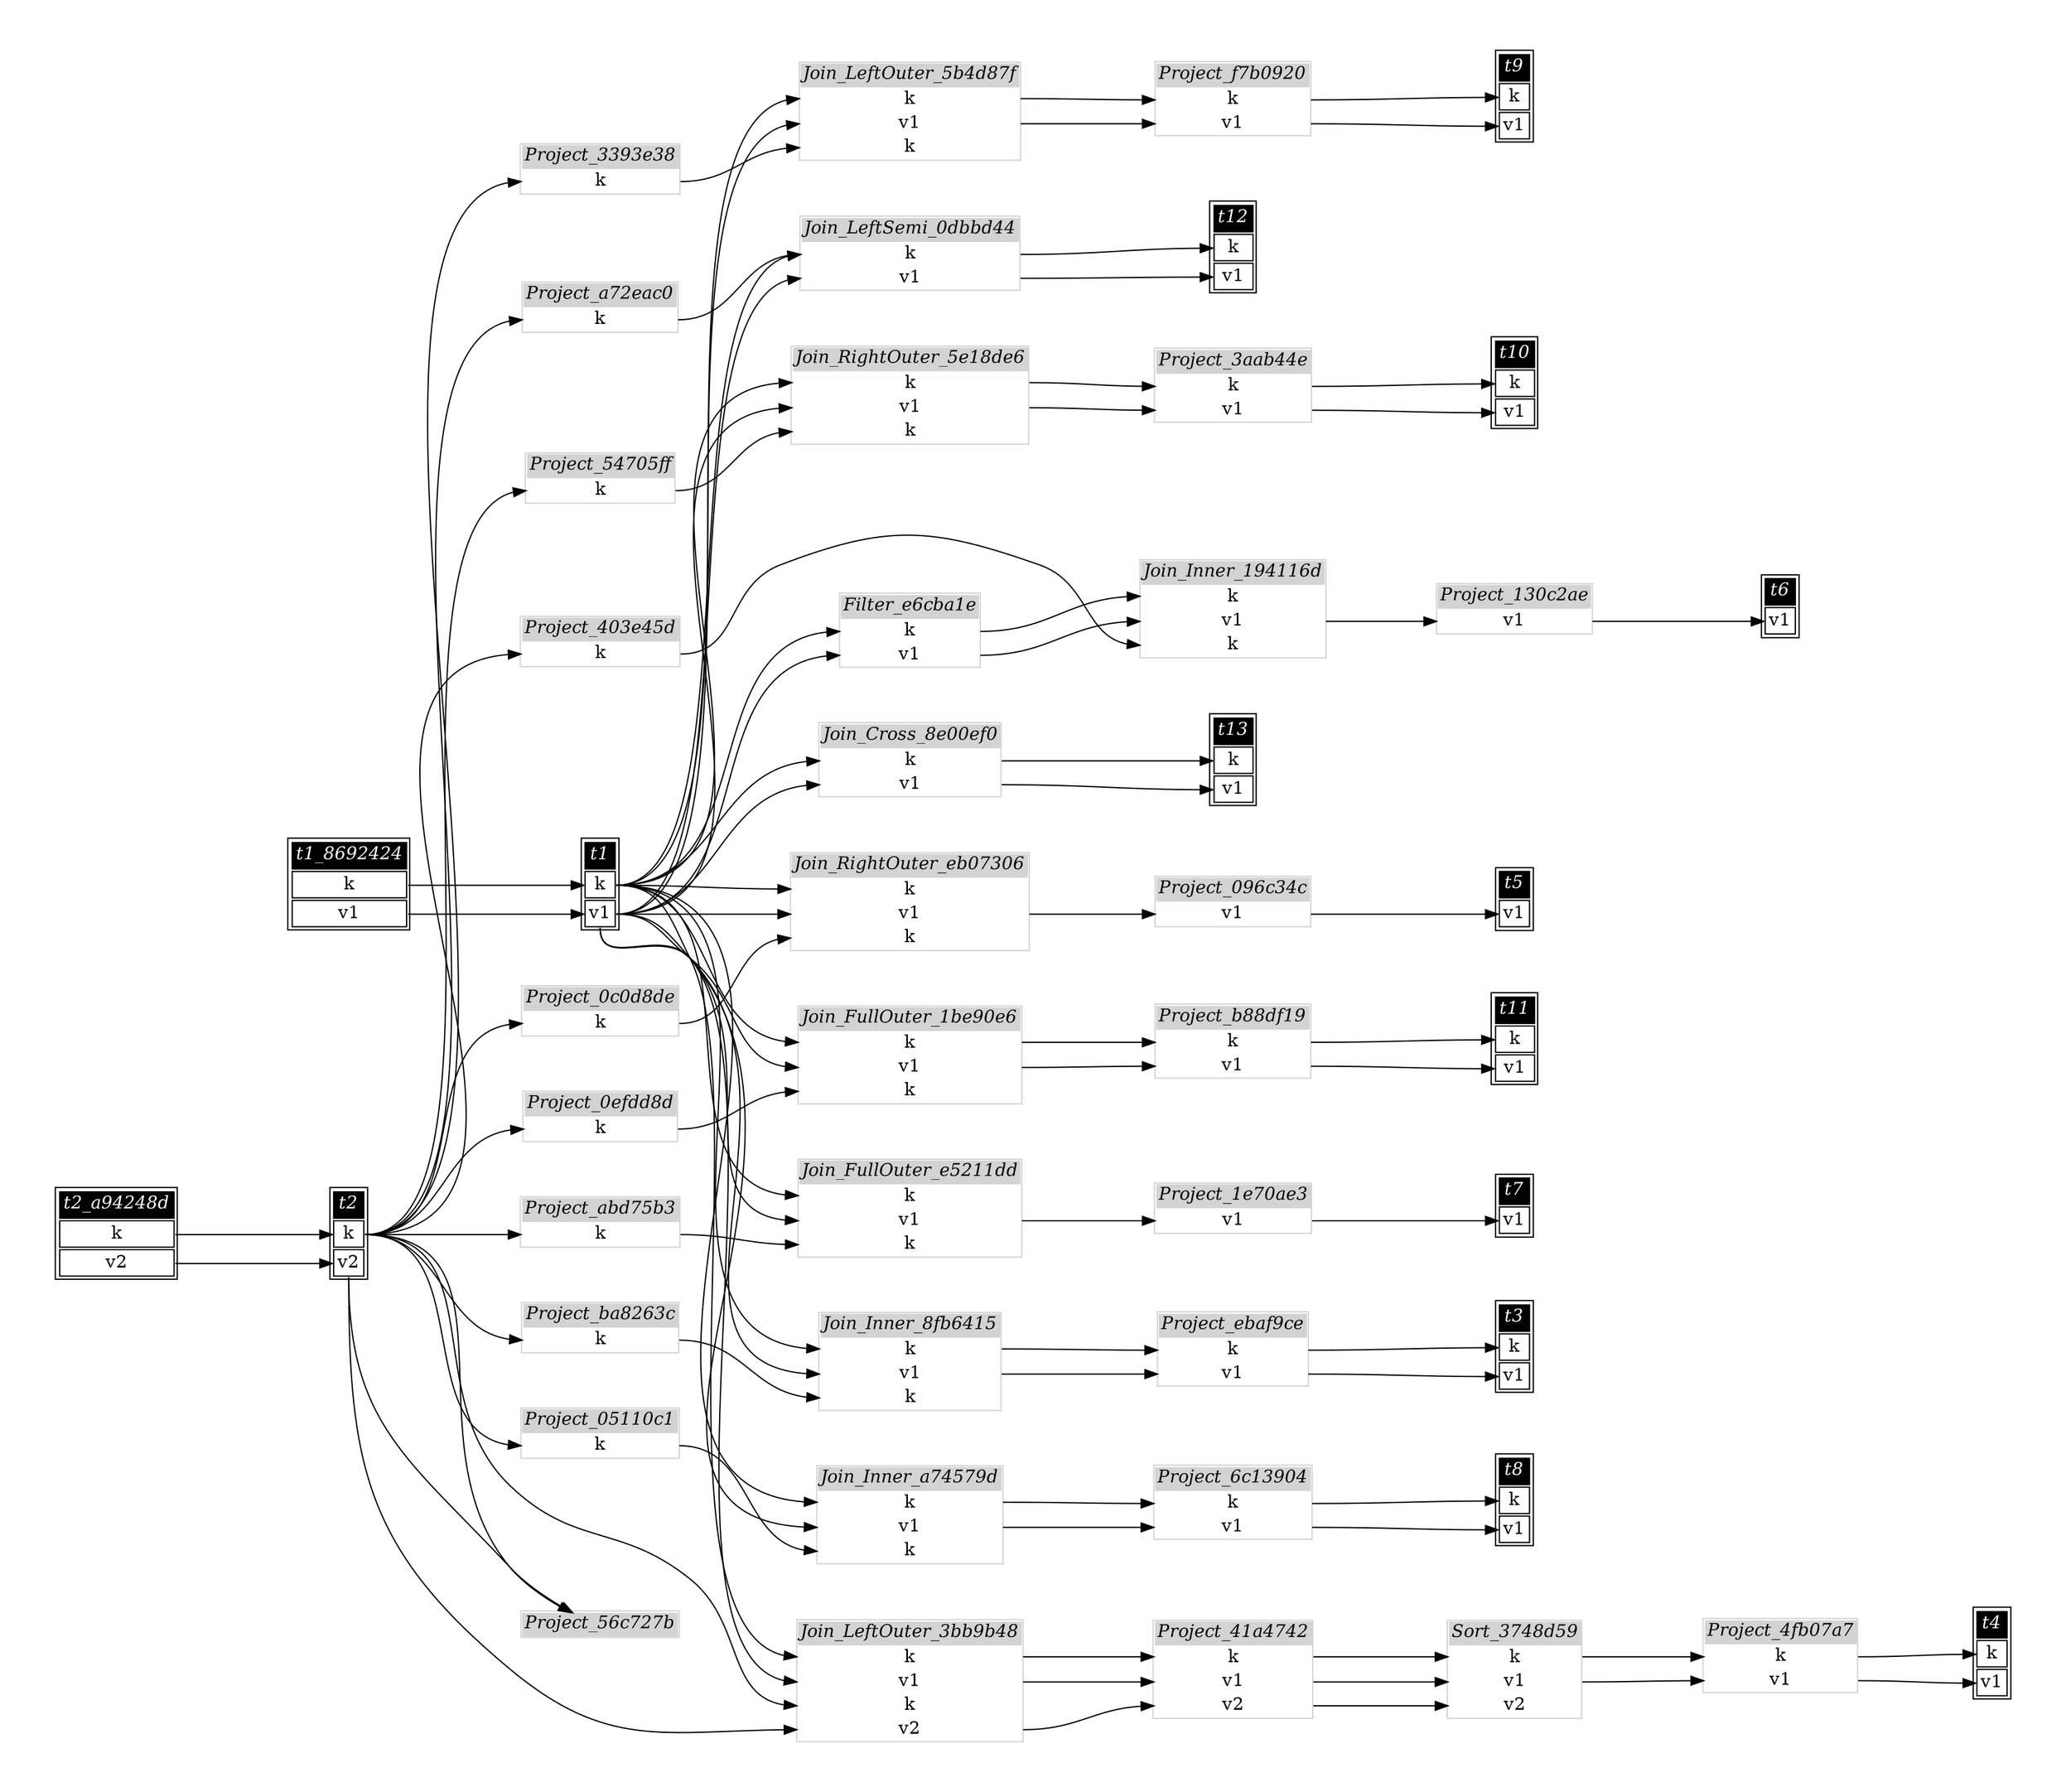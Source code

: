 // Automatically generated by SQLFlowTestSuite


digraph {
  graph [pad="0.5" nodesep="0.5" ranksep="1" fontname="Helvetica" rankdir=LR];
  node [shape=plaintext]

  
"Filter_e6cba1e" [label=<
<table color="lightgray" border="1" cellborder="0" cellspacing="0">
  <tr><td bgcolor="lightgray" port="nodeName"><i>Filter_e6cba1e</i></td></tr>
  <tr><td port="0">k</td></tr>
<tr><td port="1">v1</td></tr>
</table>>];
     

"Join_Cross_8e00ef0" [label=<
<table color="lightgray" border="1" cellborder="0" cellspacing="0">
  <tr><td bgcolor="lightgray" port="nodeName"><i>Join_Cross_8e00ef0</i></td></tr>
  <tr><td port="0">k</td></tr>
<tr><td port="1">v1</td></tr>
</table>>];
     

"Join_FullOuter_1be90e6" [label=<
<table color="lightgray" border="1" cellborder="0" cellspacing="0">
  <tr><td bgcolor="lightgray" port="nodeName"><i>Join_FullOuter_1be90e6</i></td></tr>
  <tr><td port="0">k</td></tr>
<tr><td port="1">v1</td></tr>
<tr><td port="2">k</td></tr>
</table>>];
     

"Join_FullOuter_e5211dd" [label=<
<table color="lightgray" border="1" cellborder="0" cellspacing="0">
  <tr><td bgcolor="lightgray" port="nodeName"><i>Join_FullOuter_e5211dd</i></td></tr>
  <tr><td port="0">k</td></tr>
<tr><td port="1">v1</td></tr>
<tr><td port="2">k</td></tr>
</table>>];
     

"Join_Inner_194116d" [label=<
<table color="lightgray" border="1" cellborder="0" cellspacing="0">
  <tr><td bgcolor="lightgray" port="nodeName"><i>Join_Inner_194116d</i></td></tr>
  <tr><td port="0">k</td></tr>
<tr><td port="1">v1</td></tr>
<tr><td port="2">k</td></tr>
</table>>];
     

"Join_Inner_8fb6415" [label=<
<table color="lightgray" border="1" cellborder="0" cellspacing="0">
  <tr><td bgcolor="lightgray" port="nodeName"><i>Join_Inner_8fb6415</i></td></tr>
  <tr><td port="0">k</td></tr>
<tr><td port="1">v1</td></tr>
<tr><td port="2">k</td></tr>
</table>>];
     

"Join_Inner_a74579d" [label=<
<table color="lightgray" border="1" cellborder="0" cellspacing="0">
  <tr><td bgcolor="lightgray" port="nodeName"><i>Join_Inner_a74579d</i></td></tr>
  <tr><td port="0">k</td></tr>
<tr><td port="1">v1</td></tr>
<tr><td port="2">k</td></tr>
</table>>];
     

"Join_LeftOuter_3bb9b48" [label=<
<table color="lightgray" border="1" cellborder="0" cellspacing="0">
  <tr><td bgcolor="lightgray" port="nodeName"><i>Join_LeftOuter_3bb9b48</i></td></tr>
  <tr><td port="0">k</td></tr>
<tr><td port="1">v1</td></tr>
<tr><td port="2">k</td></tr>
<tr><td port="3">v2</td></tr>
</table>>];
     

"Join_LeftOuter_5b4d87f" [label=<
<table color="lightgray" border="1" cellborder="0" cellspacing="0">
  <tr><td bgcolor="lightgray" port="nodeName"><i>Join_LeftOuter_5b4d87f</i></td></tr>
  <tr><td port="0">k</td></tr>
<tr><td port="1">v1</td></tr>
<tr><td port="2">k</td></tr>
</table>>];
     

"Join_LeftSemi_0dbbd44" [label=<
<table color="lightgray" border="1" cellborder="0" cellspacing="0">
  <tr><td bgcolor="lightgray" port="nodeName"><i>Join_LeftSemi_0dbbd44</i></td></tr>
  <tr><td port="0">k</td></tr>
<tr><td port="1">v1</td></tr>
</table>>];
     

"Join_RightOuter_5e18de6" [label=<
<table color="lightgray" border="1" cellborder="0" cellspacing="0">
  <tr><td bgcolor="lightgray" port="nodeName"><i>Join_RightOuter_5e18de6</i></td></tr>
  <tr><td port="0">k</td></tr>
<tr><td port="1">v1</td></tr>
<tr><td port="2">k</td></tr>
</table>>];
     

"Join_RightOuter_eb07306" [label=<
<table color="lightgray" border="1" cellborder="0" cellspacing="0">
  <tr><td bgcolor="lightgray" port="nodeName"><i>Join_RightOuter_eb07306</i></td></tr>
  <tr><td port="0">k</td></tr>
<tr><td port="1">v1</td></tr>
<tr><td port="2">k</td></tr>
</table>>];
     

"Project_05110c1" [label=<
<table color="lightgray" border="1" cellborder="0" cellspacing="0">
  <tr><td bgcolor="lightgray" port="nodeName"><i>Project_05110c1</i></td></tr>
  <tr><td port="0">k</td></tr>
</table>>];
     

"Project_096c34c" [label=<
<table color="lightgray" border="1" cellborder="0" cellspacing="0">
  <tr><td bgcolor="lightgray" port="nodeName"><i>Project_096c34c</i></td></tr>
  <tr><td port="0">v1</td></tr>
</table>>];
     

"Project_0c0d8de" [label=<
<table color="lightgray" border="1" cellborder="0" cellspacing="0">
  <tr><td bgcolor="lightgray" port="nodeName"><i>Project_0c0d8de</i></td></tr>
  <tr><td port="0">k</td></tr>
</table>>];
     

"Project_0efdd8d" [label=<
<table color="lightgray" border="1" cellborder="0" cellspacing="0">
  <tr><td bgcolor="lightgray" port="nodeName"><i>Project_0efdd8d</i></td></tr>
  <tr><td port="0">k</td></tr>
</table>>];
     

"Project_130c2ae" [label=<
<table color="lightgray" border="1" cellborder="0" cellspacing="0">
  <tr><td bgcolor="lightgray" port="nodeName"><i>Project_130c2ae</i></td></tr>
  <tr><td port="0">v1</td></tr>
</table>>];
     

"Project_1e70ae3" [label=<
<table color="lightgray" border="1" cellborder="0" cellspacing="0">
  <tr><td bgcolor="lightgray" port="nodeName"><i>Project_1e70ae3</i></td></tr>
  <tr><td port="0">v1</td></tr>
</table>>];
     

"Project_3393e38" [label=<
<table color="lightgray" border="1" cellborder="0" cellspacing="0">
  <tr><td bgcolor="lightgray" port="nodeName"><i>Project_3393e38</i></td></tr>
  <tr><td port="0">k</td></tr>
</table>>];
     

"Project_3aab44e" [label=<
<table color="lightgray" border="1" cellborder="0" cellspacing="0">
  <tr><td bgcolor="lightgray" port="nodeName"><i>Project_3aab44e</i></td></tr>
  <tr><td port="0">k</td></tr>
<tr><td port="1">v1</td></tr>
</table>>];
     

"Project_403e45d" [label=<
<table color="lightgray" border="1" cellborder="0" cellspacing="0">
  <tr><td bgcolor="lightgray" port="nodeName"><i>Project_403e45d</i></td></tr>
  <tr><td port="0">k</td></tr>
</table>>];
     

"Project_41a4742" [label=<
<table color="lightgray" border="1" cellborder="0" cellspacing="0">
  <tr><td bgcolor="lightgray" port="nodeName"><i>Project_41a4742</i></td></tr>
  <tr><td port="0">k</td></tr>
<tr><td port="1">v1</td></tr>
<tr><td port="2">v2</td></tr>
</table>>];
     

"Project_4fb07a7" [label=<
<table color="lightgray" border="1" cellborder="0" cellspacing="0">
  <tr><td bgcolor="lightgray" port="nodeName"><i>Project_4fb07a7</i></td></tr>
  <tr><td port="0">k</td></tr>
<tr><td port="1">v1</td></tr>
</table>>];
     

"Project_54705ff" [label=<
<table color="lightgray" border="1" cellborder="0" cellspacing="0">
  <tr><td bgcolor="lightgray" port="nodeName"><i>Project_54705ff</i></td></tr>
  <tr><td port="0">k</td></tr>
</table>>];
     

"Project_56c727b" [label=<
<table color="lightgray" border="1" cellborder="0" cellspacing="0">
  <tr><td bgcolor="lightgray" port="nodeName"><i>Project_56c727b</i></td></tr>
  
</table>>];
     

"Project_6c13904" [label=<
<table color="lightgray" border="1" cellborder="0" cellspacing="0">
  <tr><td bgcolor="lightgray" port="nodeName"><i>Project_6c13904</i></td></tr>
  <tr><td port="0">k</td></tr>
<tr><td port="1">v1</td></tr>
</table>>];
     

"Project_a72eac0" [label=<
<table color="lightgray" border="1" cellborder="0" cellspacing="0">
  <tr><td bgcolor="lightgray" port="nodeName"><i>Project_a72eac0</i></td></tr>
  <tr><td port="0">k</td></tr>
</table>>];
     

"Project_abd75b3" [label=<
<table color="lightgray" border="1" cellborder="0" cellspacing="0">
  <tr><td bgcolor="lightgray" port="nodeName"><i>Project_abd75b3</i></td></tr>
  <tr><td port="0">k</td></tr>
</table>>];
     

"Project_b88df19" [label=<
<table color="lightgray" border="1" cellborder="0" cellspacing="0">
  <tr><td bgcolor="lightgray" port="nodeName"><i>Project_b88df19</i></td></tr>
  <tr><td port="0">k</td></tr>
<tr><td port="1">v1</td></tr>
</table>>];
     

"Project_ba8263c" [label=<
<table color="lightgray" border="1" cellborder="0" cellspacing="0">
  <tr><td bgcolor="lightgray" port="nodeName"><i>Project_ba8263c</i></td></tr>
  <tr><td port="0">k</td></tr>
</table>>];
     

"Project_ebaf9ce" [label=<
<table color="lightgray" border="1" cellborder="0" cellspacing="0">
  <tr><td bgcolor="lightgray" port="nodeName"><i>Project_ebaf9ce</i></td></tr>
  <tr><td port="0">k</td></tr>
<tr><td port="1">v1</td></tr>
</table>>];
     

"Project_f7b0920" [label=<
<table color="lightgray" border="1" cellborder="0" cellspacing="0">
  <tr><td bgcolor="lightgray" port="nodeName"><i>Project_f7b0920</i></td></tr>
  <tr><td port="0">k</td></tr>
<tr><td port="1">v1</td></tr>
</table>>];
     

"Sort_3748d59" [label=<
<table color="lightgray" border="1" cellborder="0" cellspacing="0">
  <tr><td bgcolor="lightgray" port="nodeName"><i>Sort_3748d59</i></td></tr>
  <tr><td port="0">k</td></tr>
<tr><td port="1">v1</td></tr>
<tr><td port="2">v2</td></tr>
</table>>];
     

"t1" [color="black" label=<
<table>
  <tr><td bgcolor="black" port="nodeName"><i><font color="white">t1</font></i></td></tr>
  <tr><td port="0">k</td></tr>
<tr><td port="1">v1</td></tr>
</table>>];
     

"t10" [color="black" label=<
<table>
  <tr><td bgcolor="black" port="nodeName"><i><font color="white">t10</font></i></td></tr>
  <tr><td port="0">k</td></tr>
<tr><td port="1">v1</td></tr>
</table>>];
     

"t11" [color="black" label=<
<table>
  <tr><td bgcolor="black" port="nodeName"><i><font color="white">t11</font></i></td></tr>
  <tr><td port="0">k</td></tr>
<tr><td port="1">v1</td></tr>
</table>>];
     

"t12" [color="black" label=<
<table>
  <tr><td bgcolor="black" port="nodeName"><i><font color="white">t12</font></i></td></tr>
  <tr><td port="0">k</td></tr>
<tr><td port="1">v1</td></tr>
</table>>];
     

"t13" [color="black" label=<
<table>
  <tr><td bgcolor="black" port="nodeName"><i><font color="white">t13</font></i></td></tr>
  <tr><td port="0">k</td></tr>
<tr><td port="1">v1</td></tr>
</table>>];
     

"t1_8692424" [color="black" label=<
<table>
  <tr><td bgcolor="black" port="nodeName"><i><font color="white">t1_8692424</font></i></td></tr>
  <tr><td port="0">k</td></tr>
<tr><td port="1">v1</td></tr>
</table>>];
     

"t2" [color="black" label=<
<table>
  <tr><td bgcolor="black" port="nodeName"><i><font color="white">t2</font></i></td></tr>
  <tr><td port="0">k</td></tr>
<tr><td port="1">v2</td></tr>
</table>>];
     

"t2_a94248d" [color="black" label=<
<table>
  <tr><td bgcolor="black" port="nodeName"><i><font color="white">t2_a94248d</font></i></td></tr>
  <tr><td port="0">k</td></tr>
<tr><td port="1">v2</td></tr>
</table>>];
     

"t3" [color="black" label=<
<table>
  <tr><td bgcolor="black" port="nodeName"><i><font color="white">t3</font></i></td></tr>
  <tr><td port="0">k</td></tr>
<tr><td port="1">v1</td></tr>
</table>>];
     

"t4" [color="black" label=<
<table>
  <tr><td bgcolor="black" port="nodeName"><i><font color="white">t4</font></i></td></tr>
  <tr><td port="0">k</td></tr>
<tr><td port="1">v1</td></tr>
</table>>];
     

"t5" [color="black" label=<
<table>
  <tr><td bgcolor="black" port="nodeName"><i><font color="white">t5</font></i></td></tr>
  <tr><td port="0">v1</td></tr>
</table>>];
     

"t6" [color="black" label=<
<table>
  <tr><td bgcolor="black" port="nodeName"><i><font color="white">t6</font></i></td></tr>
  <tr><td port="0">v1</td></tr>
</table>>];
     

"t7" [color="black" label=<
<table>
  <tr><td bgcolor="black" port="nodeName"><i><font color="white">t7</font></i></td></tr>
  <tr><td port="0">v1</td></tr>
</table>>];
     

"t8" [color="black" label=<
<table>
  <tr><td bgcolor="black" port="nodeName"><i><font color="white">t8</font></i></td></tr>
  <tr><td port="0">k</td></tr>
<tr><td port="1">v1</td></tr>
</table>>];
     

"t9" [color="black" label=<
<table>
  <tr><td bgcolor="black" port="nodeName"><i><font color="white">t9</font></i></td></tr>
  <tr><td port="0">k</td></tr>
<tr><td port="1">v1</td></tr>
</table>>];
     
  "Filter_e6cba1e":0 -> "Join_Inner_194116d":0;
"Filter_e6cba1e":1 -> "Join_Inner_194116d":1;
"Join_Cross_8e00ef0":0 -> "t13":0;
"Join_Cross_8e00ef0":1 -> "t13":1;
"Join_FullOuter_1be90e6":0 -> "Project_b88df19":0;
"Join_FullOuter_1be90e6":1 -> "Project_b88df19":1;
"Join_FullOuter_e5211dd":1 -> "Project_1e70ae3":0;
"Join_Inner_194116d":1 -> "Project_130c2ae":0;
"Join_Inner_8fb6415":0 -> "Project_ebaf9ce":0;
"Join_Inner_8fb6415":1 -> "Project_ebaf9ce":1;
"Join_Inner_a74579d":0 -> "Project_6c13904":0;
"Join_Inner_a74579d":1 -> "Project_6c13904":1;
"Join_LeftOuter_3bb9b48":0 -> "Project_41a4742":0;
"Join_LeftOuter_3bb9b48":1 -> "Project_41a4742":1;
"Join_LeftOuter_3bb9b48":3 -> "Project_41a4742":2;
"Join_LeftOuter_5b4d87f":0 -> "Project_f7b0920":0;
"Join_LeftOuter_5b4d87f":1 -> "Project_f7b0920":1;
"Join_LeftSemi_0dbbd44":0 -> "t12":0;
"Join_LeftSemi_0dbbd44":1 -> "t12":1;
"Join_RightOuter_5e18de6":0 -> "Project_3aab44e":0;
"Join_RightOuter_5e18de6":1 -> "Project_3aab44e":1;
"Join_RightOuter_eb07306":1 -> "Project_096c34c":0;
"Project_05110c1":0 -> "Join_Inner_a74579d":2;
"Project_096c34c":0 -> "t5":0;
"Project_0c0d8de":0 -> "Join_RightOuter_eb07306":2;
"Project_0efdd8d":0 -> "Join_FullOuter_1be90e6":2;
"Project_130c2ae":0 -> "t6":0;
"Project_1e70ae3":0 -> "t7":0;
"Project_3393e38":0 -> "Join_LeftOuter_5b4d87f":2;
"Project_3aab44e":0 -> "t10":0;
"Project_3aab44e":1 -> "t10":1;
"Project_403e45d":0 -> "Join_Inner_194116d":2;
"Project_41a4742":0 -> "Sort_3748d59":0;
"Project_41a4742":1 -> "Sort_3748d59":1;
"Project_41a4742":2 -> "Sort_3748d59":2;
"Project_4fb07a7":0 -> "t4":0;
"Project_4fb07a7":1 -> "t4":1;
"Project_54705ff":0 -> "Join_RightOuter_5e18de6":2;
"Project_6c13904":0 -> "t8":0;
"Project_6c13904":1 -> "t8":1;
"Project_a72eac0":0 -> "Join_LeftSemi_0dbbd44":0;
"Project_abd75b3":0 -> "Join_FullOuter_e5211dd":2;
"Project_b88df19":0 -> "t11":0;
"Project_b88df19":1 -> "t11":1;
"Project_ba8263c":0 -> "Join_Inner_8fb6415":2;
"Project_ebaf9ce":0 -> "t3":0;
"Project_ebaf9ce":1 -> "t3":1;
"Project_f7b0920":0 -> "t9":0;
"Project_f7b0920":1 -> "t9":1;
"Sort_3748d59":0 -> "Project_4fb07a7":0;
"Sort_3748d59":1 -> "Project_4fb07a7":1;
"t1":0 -> "Filter_e6cba1e":0;
"t1":0 -> "Join_Cross_8e00ef0":0;
"t1":0 -> "Join_FullOuter_1be90e6":0;
"t1":0 -> "Join_FullOuter_e5211dd":0;
"t1":0 -> "Join_Inner_8fb6415":0;
"t1":0 -> "Join_Inner_a74579d":0;
"t1":0 -> "Join_LeftOuter_3bb9b48":0;
"t1":0 -> "Join_LeftOuter_5b4d87f":0;
"t1":0 -> "Join_LeftSemi_0dbbd44":0;
"t1":0 -> "Join_RightOuter_5e18de6":0;
"t1":0 -> "Join_RightOuter_eb07306":0;
"t1":1 -> "Filter_e6cba1e":1;
"t1":1 -> "Join_Cross_8e00ef0":1;
"t1":1 -> "Join_FullOuter_1be90e6":1;
"t1":1 -> "Join_FullOuter_e5211dd":1;
"t1":1 -> "Join_Inner_8fb6415":1;
"t1":1 -> "Join_Inner_a74579d":1;
"t1":1 -> "Join_LeftOuter_3bb9b48":1;
"t1":1 -> "Join_LeftOuter_5b4d87f":1;
"t1":1 -> "Join_LeftSemi_0dbbd44":1;
"t1":1 -> "Join_RightOuter_5e18de6":1;
"t1":1 -> "Join_RightOuter_eb07306":1;
"t1_8692424":0 -> "t1":0;
"t1_8692424":1 -> "t1":1;
"t2":0 -> "Join_LeftOuter_3bb9b48":2;
"t2":0 -> "Project_05110c1":0;
"t2":0 -> "Project_0c0d8de":0;
"t2":0 -> "Project_0efdd8d":0;
"t2":0 -> "Project_3393e38":0;
"t2":0 -> "Project_403e45d":0;
"t2":0 -> "Project_54705ff":0;
"t2":0 -> "Project_56c727b":nodeName;
"t2":0 -> "Project_a72eac0":0;
"t2":0 -> "Project_abd75b3":0;
"t2":0 -> "Project_ba8263c":0;
"t2":1 -> "Join_LeftOuter_3bb9b48":3;
"t2":1 -> "Project_56c727b":nodeName;
"t2_a94248d":0 -> "t2":0;
"t2_a94248d":1 -> "t2":1;
}
       